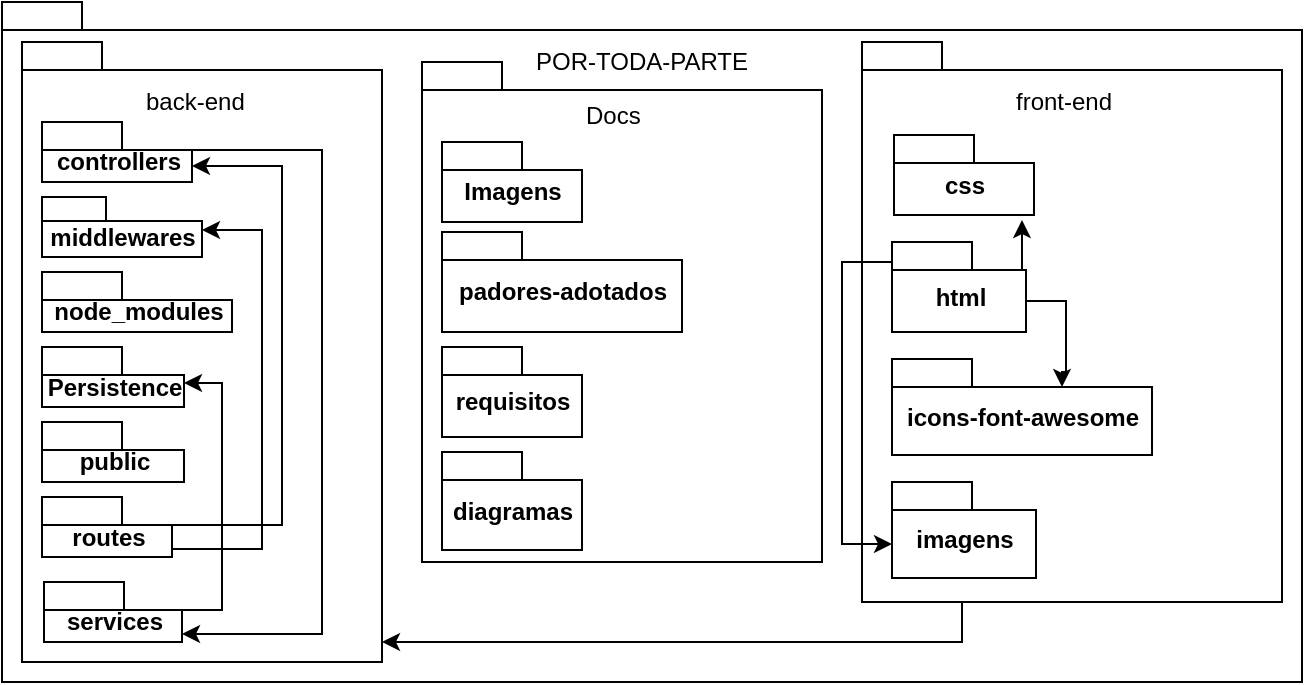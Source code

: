 <mxfile version="12.1.3" pages="1"><diagram id="a-tYY_RYwPjAZAWdizT0" name="Page-1"><mxGraphModel dx="2510" dy="1482" grid="1" gridSize="10" guides="1" tooltips="1" connect="1" arrows="1" fold="1" page="1" pageScale="1" pageWidth="827" pageHeight="1169" math="0" shadow="0"><root><mxCell id="0"/><mxCell id="1" parent="0"/><mxCell id="9PodvuT783PH3dMgYsQd-1" value="" style="shape=folder;fontStyle=1;spacingTop=10;tabWidth=40;tabHeight=14;tabPosition=left;html=1;" vertex="1" parent="1"><mxGeometry x="-1290" y="-540" width="650" height="340" as="geometry"/></mxCell><mxCell id="9PodvuT783PH3dMgYsQd-2" value="" style="shape=folder;fontStyle=1;spacingTop=10;tabWidth=40;tabHeight=14;tabPosition=left;html=1;" vertex="1" parent="1"><mxGeometry x="-1280" y="-520" width="180" height="310" as="geometry"/></mxCell><mxCell id="9PodvuT783PH3dMgYsQd-3" value="" style="shape=folder;fontStyle=1;spacingTop=10;tabWidth=40;tabHeight=14;tabPosition=left;html=1;" vertex="1" parent="1"><mxGeometry x="-1080" y="-510" width="200" height="250" as="geometry"/></mxCell><mxCell id="9PodvuT783PH3dMgYsQd-41" style="edgeStyle=orthogonalEdgeStyle;rounded=0;orthogonalLoop=1;jettySize=auto;html=1;exitX=0.25;exitY=1;exitDx=0;exitDy=0;exitPerimeter=0;" edge="1" parent="1" source="9PodvuT783PH3dMgYsQd-4" target="9PodvuT783PH3dMgYsQd-2"><mxGeometry relative="1" as="geometry"><Array as="points"><mxPoint x="-810" y="-240"/><mxPoint x="-810" y="-220"/></Array></mxGeometry></mxCell><mxCell id="9PodvuT783PH3dMgYsQd-4" value="" style="shape=folder;fontStyle=1;spacingTop=10;tabWidth=40;tabHeight=14;tabPosition=left;html=1;" vertex="1" parent="1"><mxGeometry x="-860" y="-520" width="210" height="280" as="geometry"/></mxCell><mxCell id="9PodvuT783PH3dMgYsQd-5" value="POR-TODA-PARTE" style="text;html=1;resizable=0;points=[];autosize=1;align=left;verticalAlign=top;spacingTop=-4;" vertex="1" parent="1"><mxGeometry x="-1025" y="-520" width="120" height="20" as="geometry"/></mxCell><mxCell id="9PodvuT783PH3dMgYsQd-6" value="back-end" style="text;html=1;resizable=0;points=[];autosize=1;align=left;verticalAlign=top;spacingTop=-4;" vertex="1" parent="1"><mxGeometry x="-1220" y="-500" width="60" height="20" as="geometry"/></mxCell><mxCell id="9PodvuT783PH3dMgYsQd-7" value="middlewares" style="shape=folder;fontStyle=1;spacingTop=10;tabWidth=32;tabHeight=12;tabPosition=left;html=1;" vertex="1" parent="1"><mxGeometry x="-1270" y="-442.5" width="80" height="30" as="geometry"/></mxCell><mxCell id="9PodvuT783PH3dMgYsQd-44" style="edgeStyle=orthogonalEdgeStyle;rounded=0;orthogonalLoop=1;jettySize=auto;html=1;exitX=0;exitY=0;exitDx=75;exitDy=14;exitPerimeter=0;entryX=0;entryY=0;entryDx=69;entryDy=26;entryPerimeter=0;" edge="1" parent="1" source="9PodvuT783PH3dMgYsQd-8" target="9PodvuT783PH3dMgYsQd-13"><mxGeometry relative="1" as="geometry"><Array as="points"><mxPoint x="-1130" y="-466"/><mxPoint x="-1130" y="-224"/></Array></mxGeometry></mxCell><mxCell id="9PodvuT783PH3dMgYsQd-8" value="controllers" style="shape=folder;fontStyle=1;spacingTop=10;tabWidth=40;tabHeight=14;tabPosition=left;html=1;" vertex="1" parent="1"><mxGeometry x="-1270" y="-480" width="75" height="30" as="geometry"/></mxCell><mxCell id="9PodvuT783PH3dMgYsQd-9" value="node_modules" style="shape=folder;fontStyle=1;spacingTop=10;tabWidth=40;tabHeight=14;tabPosition=left;html=1;" vertex="1" parent="1"><mxGeometry x="-1270" y="-405" width="95" height="30" as="geometry"/></mxCell><mxCell id="9PodvuT783PH3dMgYsQd-10" value="Persistence" style="shape=folder;fontStyle=1;spacingTop=10;tabWidth=40;tabHeight=14;tabPosition=left;html=1;" vertex="1" parent="1"><mxGeometry x="-1270" y="-367.5" width="71" height="30" as="geometry"/></mxCell><mxCell id="9PodvuT783PH3dMgYsQd-11" value="public" style="shape=folder;fontStyle=1;spacingTop=10;tabWidth=40;tabHeight=14;tabPosition=left;html=1;" vertex="1" parent="1"><mxGeometry x="-1270" y="-330" width="71" height="30" as="geometry"/></mxCell><mxCell id="9PodvuT783PH3dMgYsQd-42" style="edgeStyle=orthogonalEdgeStyle;rounded=0;orthogonalLoop=1;jettySize=auto;html=1;exitX=0;exitY=0;exitDx=65;exitDy=14;exitPerimeter=0;entryX=0;entryY=0;entryDx=75;entryDy=22;entryPerimeter=0;" edge="1" parent="1" source="9PodvuT783PH3dMgYsQd-12" target="9PodvuT783PH3dMgYsQd-8"><mxGeometry relative="1" as="geometry"><Array as="points"><mxPoint x="-1150" y="-278"/><mxPoint x="-1150" y="-458"/></Array></mxGeometry></mxCell><mxCell id="9PodvuT783PH3dMgYsQd-46" style="edgeStyle=orthogonalEdgeStyle;rounded=0;orthogonalLoop=1;jettySize=auto;html=1;exitX=0;exitY=0;exitDx=65;exitDy=26;exitPerimeter=0;entryX=0;entryY=0;entryDx=80;entryDy=16.5;entryPerimeter=0;" edge="1" parent="1" source="9PodvuT783PH3dMgYsQd-12" target="9PodvuT783PH3dMgYsQd-7"><mxGeometry relative="1" as="geometry"><Array as="points"><mxPoint x="-1160" y="-266"/><mxPoint x="-1160" y="-426"/></Array></mxGeometry></mxCell><mxCell id="9PodvuT783PH3dMgYsQd-12" value="routes" style="shape=folder;fontStyle=1;spacingTop=10;tabWidth=40;tabHeight=14;tabPosition=left;html=1;" vertex="1" parent="1"><mxGeometry x="-1270" y="-292.5" width="65" height="30" as="geometry"/></mxCell><mxCell id="9PodvuT783PH3dMgYsQd-45" style="edgeStyle=orthogonalEdgeStyle;rounded=0;orthogonalLoop=1;jettySize=auto;html=1;exitX=0;exitY=0;exitDx=69;exitDy=14;exitPerimeter=0;entryX=0;entryY=0;entryDx=71;entryDy=18;entryPerimeter=0;" edge="1" parent="1" source="9PodvuT783PH3dMgYsQd-13" target="9PodvuT783PH3dMgYsQd-10"><mxGeometry relative="1" as="geometry"/></mxCell><mxCell id="9PodvuT783PH3dMgYsQd-13" value="services" style="shape=folder;fontStyle=1;spacingTop=10;tabWidth=40;tabHeight=14;tabPosition=left;html=1;" vertex="1" parent="1"><mxGeometry x="-1269" y="-250" width="69" height="30" as="geometry"/></mxCell><mxCell id="9PodvuT783PH3dMgYsQd-14" value="Imagens" style="shape=folder;fontStyle=1;spacingTop=10;tabWidth=40;tabHeight=14;tabPosition=left;html=1;" vertex="1" parent="1"><mxGeometry x="-1070" y="-470" width="70" height="40" as="geometry"/></mxCell><mxCell id="9PodvuT783PH3dMgYsQd-16" value="requisitos" style="shape=folder;fontStyle=1;spacingTop=10;tabWidth=40;tabHeight=14;tabPosition=left;html=1;" vertex="1" parent="1"><mxGeometry x="-1070" y="-367.5" width="70" height="45" as="geometry"/></mxCell><mxCell id="9PodvuT783PH3dMgYsQd-17" value="diagramas" style="shape=folder;fontStyle=1;spacingTop=10;tabWidth=40;tabHeight=14;tabPosition=left;html=1;" vertex="1" parent="1"><mxGeometry x="-1070" y="-315" width="70" height="49" as="geometry"/></mxCell><mxCell id="9PodvuT783PH3dMgYsQd-19" value="css" style="shape=folder;fontStyle=1;spacingTop=10;tabWidth=40;tabHeight=14;tabPosition=left;html=1;" vertex="1" parent="1"><mxGeometry x="-844" y="-473.5" width="70" height="40" as="geometry"/></mxCell><mxCell id="9PodvuT783PH3dMgYsQd-36" style="edgeStyle=orthogonalEdgeStyle;rounded=0;orthogonalLoop=1;jettySize=auto;html=1;exitX=0;exitY=0;exitDx=67;exitDy=14;exitPerimeter=0;entryX=0.914;entryY=1.063;entryDx=0;entryDy=0;entryPerimeter=0;" edge="1" parent="1" source="9PodvuT783PH3dMgYsQd-20" target="9PodvuT783PH3dMgYsQd-19"><mxGeometry relative="1" as="geometry"/></mxCell><mxCell id="9PodvuT783PH3dMgYsQd-37" style="edgeStyle=orthogonalEdgeStyle;rounded=0;orthogonalLoop=1;jettySize=auto;html=1;exitX=0;exitY=0;exitDx=0;exitDy=0;exitPerimeter=0;entryX=0;entryY=0;entryDx=0;entryDy=31;entryPerimeter=0;" edge="1" parent="1" source="9PodvuT783PH3dMgYsQd-20" target="9PodvuT783PH3dMgYsQd-21"><mxGeometry relative="1" as="geometry"><Array as="points"><mxPoint x="-845" y="-410"/><mxPoint x="-870" y="-410"/><mxPoint x="-870" y="-269"/></Array></mxGeometry></mxCell><mxCell id="9PodvuT783PH3dMgYsQd-40" style="edgeStyle=orthogonalEdgeStyle;rounded=0;orthogonalLoop=1;jettySize=auto;html=1;exitX=0;exitY=0;exitDx=67;exitDy=29.5;exitPerimeter=0;entryX=0;entryY=0;entryDx=85;entryDy=14;entryPerimeter=0;" edge="1" parent="1" source="9PodvuT783PH3dMgYsQd-20" target="9PodvuT783PH3dMgYsQd-22"><mxGeometry relative="1" as="geometry"/></mxCell><mxCell id="9PodvuT783PH3dMgYsQd-20" value="html" style="shape=folder;fontStyle=1;spacingTop=10;tabWidth=40;tabHeight=14;tabPosition=left;html=1;" vertex="1" parent="1"><mxGeometry x="-845" y="-420" width="67" height="45" as="geometry"/></mxCell><mxCell id="9PodvuT783PH3dMgYsQd-21" value="imagens" style="shape=folder;fontStyle=1;spacingTop=10;tabWidth=40;tabHeight=14;tabPosition=left;html=1;" vertex="1" parent="1"><mxGeometry x="-845" y="-300" width="72" height="48" as="geometry"/></mxCell><mxCell id="9PodvuT783PH3dMgYsQd-22" value="icons-font-awesome" style="shape=folder;fontStyle=1;spacingTop=10;tabWidth=40;tabHeight=14;tabPosition=left;html=1;" vertex="1" parent="1"><mxGeometry x="-845" y="-361.5" width="130" height="48" as="geometry"/></mxCell><mxCell id="9PodvuT783PH3dMgYsQd-25" value="padores-adotados" style="shape=folder;fontStyle=1;spacingTop=10;tabWidth=40;tabHeight=14;tabPosition=left;html=1;" vertex="1" parent="1"><mxGeometry x="-1070" y="-425" width="120" height="50" as="geometry"/></mxCell><mxCell id="9PodvuT783PH3dMgYsQd-27" value="Docs" style="text;html=1;resizable=0;points=[];autosize=1;align=left;verticalAlign=top;spacingTop=-4;" vertex="1" parent="1"><mxGeometry x="-1000" y="-493.5" width="40" height="20" as="geometry"/></mxCell><mxCell id="9PodvuT783PH3dMgYsQd-28" value="front-end" style="text;html=1;resizable=0;points=[];autosize=1;align=left;verticalAlign=top;spacingTop=-4;" vertex="1" parent="1"><mxGeometry x="-785" y="-500" width="60" height="20" as="geometry"/></mxCell></root></mxGraphModel></diagram></mxfile>